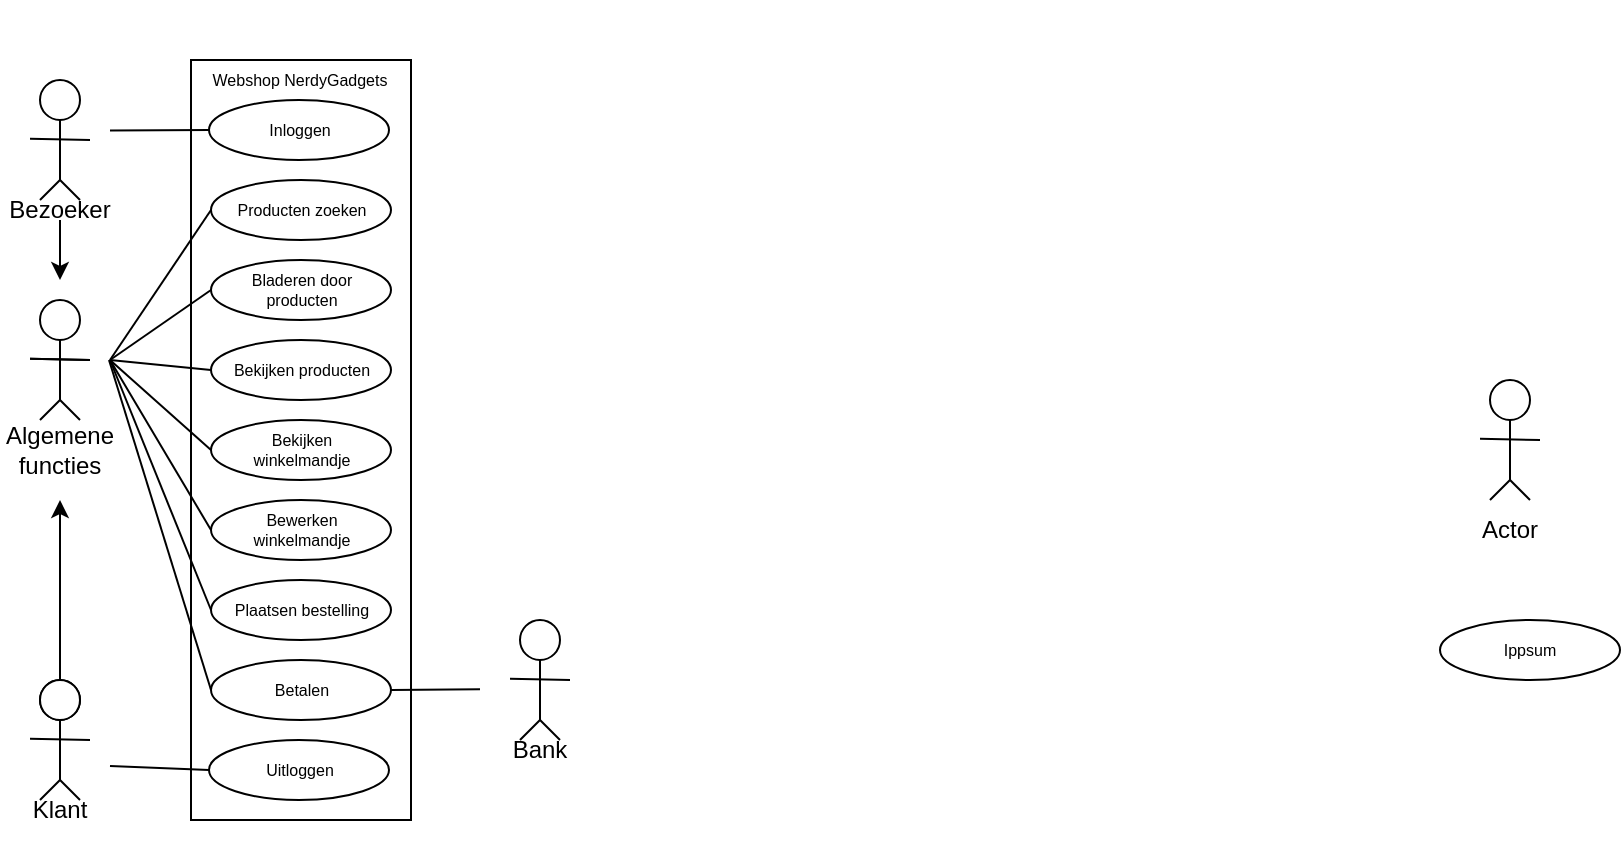 <mxfile version="22.1.11" type="github">
  <diagram name="Pagina-1" id="PaYXS4ldTpePjklcSmy4">
    <mxGraphModel dx="1080" dy="1650" grid="1" gridSize="10" guides="1" tooltips="1" connect="1" arrows="1" fold="1" page="1" pageScale="1" pageWidth="827" pageHeight="1169" math="0" shadow="0">
      <root>
        <mxCell id="0" />
        <mxCell id="1" parent="0" />
        <mxCell id="5T3qXllgy87Zn4Q4jWy5-8" value="" style="rounded=0;whiteSpace=wrap;html=1;" parent="1" vertex="1">
          <mxGeometry x="95.5" y="10" width="110" height="380" as="geometry" />
        </mxCell>
        <mxCell id="5Dw_6mSEqZv97K4sGEO4-3" value="" style="ellipse;whiteSpace=wrap;html=1;" parent="1" vertex="1">
          <mxGeometry x="105.5" y="270" width="90" height="30" as="geometry" />
        </mxCell>
        <mxCell id="S9pwn4ESXyOmxC7xWbH2-3" value="" style="ellipse;whiteSpace=wrap;html=1;" parent="1" vertex="1">
          <mxGeometry x="105.5" y="150" width="90" height="30" as="geometry" />
        </mxCell>
        <mxCell id="5T3qXllgy87Zn4Q4jWy5-9" value="" style="ellipse;whiteSpace=wrap;html=1;" parent="1" vertex="1">
          <mxGeometry x="105.5" y="110" width="90" height="30" as="geometry" />
        </mxCell>
        <mxCell id="5T3qXllgy87Zn4Q4jWy5-10" value="" style="endArrow=none;html=1;rounded=0;entryX=0;entryY=0.5;entryDx=0;entryDy=0;" parent="1" target="5T3qXllgy87Zn4Q4jWy5-9" edge="1">
          <mxGeometry width="50" height="50" relative="1" as="geometry">
            <mxPoint x="55" y="160" as="sourcePoint" />
            <mxPoint x="105" y="90" as="targetPoint" />
          </mxGeometry>
        </mxCell>
        <mxCell id="5T3qXllgy87Zn4Q4jWy5-12" value="Webshop NerdyGadgets" style="text;html=1;strokeColor=none;fillColor=none;align=center;verticalAlign=middle;whiteSpace=wrap;rounded=0;fontSize=8;" parent="1" vertex="1">
          <mxGeometry x="75" y="-20" width="150" height="80" as="geometry" />
        </mxCell>
        <mxCell id="5T3qXllgy87Zn4Q4jWy5-13" value="Bekijken producten" style="text;html=1;strokeColor=none;fillColor=none;align=center;verticalAlign=middle;whiteSpace=wrap;rounded=0;fontSize=8;" parent="1" vertex="1">
          <mxGeometry x="110.5" y="150" width="80" height="30" as="geometry" />
        </mxCell>
        <mxCell id="S9pwn4ESXyOmxC7xWbH2-4" value="Bladeren door producten" style="text;html=1;strokeColor=none;fillColor=none;align=center;verticalAlign=middle;whiteSpace=wrap;rounded=0;fontSize=8;" parent="1" vertex="1">
          <mxGeometry x="110.5" y="110" width="80" height="30" as="geometry" />
        </mxCell>
        <mxCell id="S9pwn4ESXyOmxC7xWbH2-5" value="Actor&lt;br&gt;" style="text;html=1;strokeColor=none;fillColor=none;align=center;verticalAlign=middle;whiteSpace=wrap;rounded=0;" parent="1" vertex="1">
          <mxGeometry x="725" y="230" width="60" height="30" as="geometry" />
        </mxCell>
        <mxCell id="S9pwn4ESXyOmxC7xWbH2-6" value="" style="endArrow=none;html=1;rounded=0;entryX=0;entryY=0.5;entryDx=0;entryDy=0;" parent="1" target="S9pwn4ESXyOmxC7xWbH2-3" edge="1">
          <mxGeometry width="50" height="50" relative="1" as="geometry">
            <mxPoint x="55" y="160" as="sourcePoint" />
            <mxPoint x="105" y="130" as="targetPoint" />
          </mxGeometry>
        </mxCell>
        <mxCell id="iaaNNm-uUOiq8UuMti3a-2" value="" style="ellipse;whiteSpace=wrap;html=1;" parent="1" vertex="1">
          <mxGeometry x="105.5" y="70" width="90" height="30" as="geometry" />
        </mxCell>
        <mxCell id="iaaNNm-uUOiq8UuMti3a-3" value="Producten zoeken" style="text;html=1;strokeColor=none;fillColor=none;align=center;verticalAlign=middle;whiteSpace=wrap;rounded=0;fontSize=8;" parent="1" vertex="1">
          <mxGeometry x="110.5" y="70" width="80" height="30" as="geometry" />
        </mxCell>
        <mxCell id="iaaNNm-uUOiq8UuMti3a-4" value="" style="endArrow=none;html=1;rounded=0;entryX=0;entryY=0.5;entryDx=0;entryDy=0;" parent="1" target="iaaNNm-uUOiq8UuMti3a-2" edge="1">
          <mxGeometry width="50" height="50" relative="1" as="geometry">
            <mxPoint x="55" y="160" as="sourcePoint" />
            <mxPoint x="105" y="85" as="targetPoint" />
          </mxGeometry>
        </mxCell>
        <mxCell id="G08qufEcpgoM_vYvbx7a-2" value="" style="endArrow=none;html=1;rounded=0;exitX=0;exitY=0.5;exitDx=0;exitDy=0;" parent="1" source="G08qufEcpgoM_vYvbx7a-3" edge="1">
          <mxGeometry width="50" height="50" relative="1" as="geometry">
            <mxPoint x="75" y="180" as="sourcePoint" />
            <mxPoint x="55" y="160" as="targetPoint" />
          </mxGeometry>
        </mxCell>
        <mxCell id="G08qufEcpgoM_vYvbx7a-3" value="" style="ellipse;whiteSpace=wrap;html=1;" parent="1" vertex="1">
          <mxGeometry x="105.5" y="190" width="90" height="30" as="geometry" />
        </mxCell>
        <mxCell id="G08qufEcpgoM_vYvbx7a-4" value="" style="ellipse;whiteSpace=wrap;html=1;" parent="1" vertex="1">
          <mxGeometry x="105.5" y="230" width="90" height="30" as="geometry" />
        </mxCell>
        <mxCell id="G08qufEcpgoM_vYvbx7a-6" value="" style="endArrow=none;html=1;rounded=0;exitX=0;exitY=0.5;exitDx=0;exitDy=0;" parent="1" source="G08qufEcpgoM_vYvbx7a-4" edge="1">
          <mxGeometry width="50" height="50" relative="1" as="geometry">
            <mxPoint x="105" y="165" as="sourcePoint" />
            <mxPoint x="55" y="160" as="targetPoint" />
          </mxGeometry>
        </mxCell>
        <mxCell id="G08qufEcpgoM_vYvbx7a-10" value="Bekijken winkelmandje" style="text;html=1;strokeColor=none;fillColor=none;align=center;verticalAlign=middle;whiteSpace=wrap;rounded=0;fontSize=8;" parent="1" vertex="1">
          <mxGeometry x="110.5" y="190" width="80" height="30" as="geometry" />
        </mxCell>
        <mxCell id="G08qufEcpgoM_vYvbx7a-11" value="Bewerken winkelmandje" style="text;html=1;strokeColor=none;fillColor=none;align=center;verticalAlign=middle;whiteSpace=wrap;rounded=0;fontSize=8;" parent="1" vertex="1">
          <mxGeometry x="110.5" y="230" width="80" height="30" as="geometry" />
        </mxCell>
        <mxCell id="5Dw_6mSEqZv97K4sGEO4-2" value="Plaatsen bestelling" style="text;html=1;strokeColor=none;fillColor=none;align=center;verticalAlign=middle;whiteSpace=wrap;rounded=0;fontSize=8;" parent="1" vertex="1">
          <mxGeometry x="110.5" y="270" width="80" height="30" as="geometry" />
        </mxCell>
        <mxCell id="5Dw_6mSEqZv97K4sGEO4-4" value="" style="endArrow=none;html=1;rounded=0;exitX=0;exitY=0.5;exitDx=0;exitDy=0;" parent="1" source="5Dw_6mSEqZv97K4sGEO4-3" edge="1">
          <mxGeometry width="50" height="50" relative="1" as="geometry">
            <mxPoint x="105" y="205" as="sourcePoint" />
            <mxPoint x="55" y="160" as="targetPoint" />
          </mxGeometry>
        </mxCell>
        <mxCell id="WqA3gAZD5SLCC9YRwfmF-2" value="" style="endArrow=none;html=1;rounded=0;entryX=0.5;entryY=1;entryDx=0;entryDy=0;" parent="1" edge="1">
          <mxGeometry width="50" height="50" relative="1" as="geometry">
            <mxPoint x="30" y="180" as="sourcePoint" />
            <mxPoint x="30.0" y="150" as="targetPoint" />
            <Array as="points">
              <mxPoint x="30" y="170" />
            </Array>
          </mxGeometry>
        </mxCell>
        <mxCell id="WqA3gAZD5SLCC9YRwfmF-3" value="" style="endArrow=none;html=1;rounded=0;" parent="1" edge="1">
          <mxGeometry width="50" height="50" relative="1" as="geometry">
            <mxPoint x="15" y="159.38" as="sourcePoint" />
            <mxPoint x="45" y="160" as="targetPoint" />
            <Array as="points" />
          </mxGeometry>
        </mxCell>
        <mxCell id="WqA3gAZD5SLCC9YRwfmF-13" value="" style="ellipse;whiteSpace=wrap;html=1;" parent="1" vertex="1">
          <mxGeometry x="105.5" y="310" width="90" height="30" as="geometry" />
        </mxCell>
        <mxCell id="WqA3gAZD5SLCC9YRwfmF-14" value="Betalen" style="text;html=1;strokeColor=none;fillColor=none;align=center;verticalAlign=middle;whiteSpace=wrap;rounded=0;fontSize=8;" parent="1" vertex="1">
          <mxGeometry x="110.5" y="310" width="80" height="30" as="geometry" />
        </mxCell>
        <mxCell id="WqA3gAZD5SLCC9YRwfmF-15" value="" style="ellipse;whiteSpace=wrap;html=1;" parent="1" vertex="1">
          <mxGeometry x="720" y="290" width="90" height="30" as="geometry" />
        </mxCell>
        <mxCell id="WqA3gAZD5SLCC9YRwfmF-16" value="Ippsum" style="text;html=1;strokeColor=none;fillColor=none;align=center;verticalAlign=middle;whiteSpace=wrap;rounded=0;fontSize=8;" parent="1" vertex="1">
          <mxGeometry x="725" y="290" width="80" height="30" as="geometry" />
        </mxCell>
        <mxCell id="WqA3gAZD5SLCC9YRwfmF-28" style="edgeStyle=orthogonalEdgeStyle;rounded=0;orthogonalLoop=1;jettySize=auto;html=1;" parent="1" edge="1">
          <mxGeometry relative="1" as="geometry">
            <mxPoint x="30" y="120" as="targetPoint" />
            <mxPoint x="30" y="90" as="sourcePoint" />
          </mxGeometry>
        </mxCell>
        <mxCell id="WqA3gAZD5SLCC9YRwfmF-18" value="" style="ellipse;whiteSpace=wrap;html=1;aspect=fixed;" parent="1" vertex="1">
          <mxGeometry x="20" y="20" width="20" height="20" as="geometry" />
        </mxCell>
        <mxCell id="WqA3gAZD5SLCC9YRwfmF-19" value="" style="endArrow=none;html=1;rounded=0;entryX=0.5;entryY=1;entryDx=0;entryDy=0;" parent="1" target="WqA3gAZD5SLCC9YRwfmF-18" edge="1">
          <mxGeometry width="50" height="50" relative="1" as="geometry">
            <mxPoint x="30" y="70" as="sourcePoint" />
            <mxPoint x="70" y="70" as="targetPoint" />
            <Array as="points">
              <mxPoint x="30" y="60" />
            </Array>
          </mxGeometry>
        </mxCell>
        <mxCell id="WqA3gAZD5SLCC9YRwfmF-20" value="" style="endArrow=none;html=1;rounded=0;" parent="1" edge="1">
          <mxGeometry width="50" height="50" relative="1" as="geometry">
            <mxPoint x="15" y="49.38" as="sourcePoint" />
            <mxPoint x="45" y="50" as="targetPoint" />
            <Array as="points" />
          </mxGeometry>
        </mxCell>
        <mxCell id="WqA3gAZD5SLCC9YRwfmF-21" value="" style="endArrow=none;html=1;rounded=0;" parent="1" edge="1">
          <mxGeometry width="50" height="50" relative="1" as="geometry">
            <mxPoint x="20" y="80" as="sourcePoint" />
            <mxPoint x="40" y="80" as="targetPoint" />
            <Array as="points">
              <mxPoint x="30" y="70" />
            </Array>
          </mxGeometry>
        </mxCell>
        <mxCell id="WqA3gAZD5SLCC9YRwfmF-29" style="edgeStyle=orthogonalEdgeStyle;rounded=0;orthogonalLoop=1;jettySize=auto;html=1;" parent="1" source="WqA3gAZD5SLCC9YRwfmF-22" edge="1">
          <mxGeometry relative="1" as="geometry">
            <mxPoint x="30" y="230" as="targetPoint" />
          </mxGeometry>
        </mxCell>
        <mxCell id="WqA3gAZD5SLCC9YRwfmF-22" value="" style="ellipse;whiteSpace=wrap;html=1;aspect=fixed;" parent="1" vertex="1">
          <mxGeometry x="20" y="320" width="20" height="20" as="geometry" />
        </mxCell>
        <mxCell id="WqA3gAZD5SLCC9YRwfmF-26" value="" style="ellipse;whiteSpace=wrap;html=1;" parent="1" vertex="1">
          <mxGeometry x="104.5" y="30" width="90" height="30" as="geometry" />
        </mxCell>
        <mxCell id="WqA3gAZD5SLCC9YRwfmF-27" value="Inloggen" style="text;html=1;strokeColor=none;fillColor=none;align=center;verticalAlign=middle;whiteSpace=wrap;rounded=0;fontSize=8;" parent="1" vertex="1">
          <mxGeometry x="109.5" y="30" width="80" height="30" as="geometry" />
        </mxCell>
        <mxCell id="WqA3gAZD5SLCC9YRwfmF-30" value="Bezoeker&lt;br&gt;" style="text;html=1;strokeColor=none;fillColor=none;align=center;verticalAlign=middle;whiteSpace=wrap;rounded=0;" parent="1" vertex="1">
          <mxGeometry y="70" width="60" height="30" as="geometry" />
        </mxCell>
        <mxCell id="WqA3gAZD5SLCC9YRwfmF-31" value="" style="endArrow=none;html=1;rounded=0;" parent="1" edge="1">
          <mxGeometry width="50" height="50" relative="1" as="geometry">
            <mxPoint x="55" y="45.19" as="sourcePoint" />
            <mxPoint x="105" y="45" as="targetPoint" />
          </mxGeometry>
        </mxCell>
        <mxCell id="WqA3gAZD5SLCC9YRwfmF-34" value="" style="endArrow=none;html=1;rounded=0;exitX=0;exitY=0.5;exitDx=0;exitDy=0;" parent="1" source="WqA3gAZD5SLCC9YRwfmF-13" edge="1">
          <mxGeometry width="50" height="50" relative="1" as="geometry">
            <mxPoint x="105.5" y="285" as="sourcePoint" />
            <mxPoint x="54.5" y="160" as="targetPoint" />
          </mxGeometry>
        </mxCell>
        <mxCell id="WqA3gAZD5SLCC9YRwfmF-35" value="" style="ellipse;whiteSpace=wrap;html=1;" parent="1" vertex="1">
          <mxGeometry x="104.5" y="350" width="90" height="30" as="geometry" />
        </mxCell>
        <mxCell id="WqA3gAZD5SLCC9YRwfmF-36" value="Uitloggen" style="text;html=1;strokeColor=none;fillColor=none;align=center;verticalAlign=middle;whiteSpace=wrap;rounded=0;fontSize=8;" parent="1" vertex="1">
          <mxGeometry x="109.5" y="350" width="80" height="30" as="geometry" />
        </mxCell>
        <mxCell id="WqA3gAZD5SLCC9YRwfmF-37" value="" style="endArrow=none;html=1;rounded=0;entryX=0;entryY=0.5;entryDx=0;entryDy=0;" parent="1" target="WqA3gAZD5SLCC9YRwfmF-35" edge="1">
          <mxGeometry width="50" height="50" relative="1" as="geometry">
            <mxPoint x="55" y="363" as="sourcePoint" />
            <mxPoint x="95.5" y="367.5" as="targetPoint" />
          </mxGeometry>
        </mxCell>
        <mxCell id="WqA3gAZD5SLCC9YRwfmF-38" value="" style="ellipse;whiteSpace=wrap;html=1;aspect=fixed;" parent="1" vertex="1">
          <mxGeometry x="745" y="170" width="20" height="20" as="geometry" />
        </mxCell>
        <mxCell id="WqA3gAZD5SLCC9YRwfmF-39" value="" style="endArrow=none;html=1;rounded=0;entryX=0.5;entryY=1;entryDx=0;entryDy=0;" parent="1" target="WqA3gAZD5SLCC9YRwfmF-38" edge="1">
          <mxGeometry width="50" height="50" relative="1" as="geometry">
            <mxPoint x="755" y="220" as="sourcePoint" />
            <mxPoint x="795" y="220" as="targetPoint" />
            <Array as="points">
              <mxPoint x="755" y="210" />
            </Array>
          </mxGeometry>
        </mxCell>
        <mxCell id="WqA3gAZD5SLCC9YRwfmF-40" value="" style="endArrow=none;html=1;rounded=0;" parent="1" edge="1">
          <mxGeometry width="50" height="50" relative="1" as="geometry">
            <mxPoint x="740" y="199.38" as="sourcePoint" />
            <mxPoint x="770" y="200" as="targetPoint" />
            <Array as="points" />
          </mxGeometry>
        </mxCell>
        <mxCell id="WqA3gAZD5SLCC9YRwfmF-41" value="" style="endArrow=none;html=1;rounded=0;" parent="1" edge="1">
          <mxGeometry width="50" height="50" relative="1" as="geometry">
            <mxPoint x="745" y="230" as="sourcePoint" />
            <mxPoint x="765" y="230" as="targetPoint" />
            <Array as="points">
              <mxPoint x="755" y="220" />
            </Array>
          </mxGeometry>
        </mxCell>
        <mxCell id="WqA3gAZD5SLCC9YRwfmF-42" value="Bank" style="text;html=1;strokeColor=none;fillColor=none;align=center;verticalAlign=middle;whiteSpace=wrap;rounded=0;" parent="1" vertex="1">
          <mxGeometry x="240" y="340" width="60" height="30" as="geometry" />
        </mxCell>
        <mxCell id="WqA3gAZD5SLCC9YRwfmF-43" value="" style="ellipse;whiteSpace=wrap;html=1;aspect=fixed;" parent="1" vertex="1">
          <mxGeometry x="260" y="290" width="20" height="20" as="geometry" />
        </mxCell>
        <mxCell id="WqA3gAZD5SLCC9YRwfmF-44" value="" style="endArrow=none;html=1;rounded=0;entryX=0.5;entryY=1;entryDx=0;entryDy=0;" parent="1" target="WqA3gAZD5SLCC9YRwfmF-43" edge="1">
          <mxGeometry width="50" height="50" relative="1" as="geometry">
            <mxPoint x="270" y="340" as="sourcePoint" />
            <mxPoint x="310" y="340" as="targetPoint" />
            <Array as="points">
              <mxPoint x="270" y="330" />
            </Array>
          </mxGeometry>
        </mxCell>
        <mxCell id="WqA3gAZD5SLCC9YRwfmF-45" value="" style="endArrow=none;html=1;rounded=0;" parent="1" edge="1">
          <mxGeometry width="50" height="50" relative="1" as="geometry">
            <mxPoint x="255" y="319.38" as="sourcePoint" />
            <mxPoint x="285" y="320" as="targetPoint" />
            <Array as="points" />
          </mxGeometry>
        </mxCell>
        <mxCell id="WqA3gAZD5SLCC9YRwfmF-46" value="" style="endArrow=none;html=1;rounded=0;" parent="1" edge="1">
          <mxGeometry width="50" height="50" relative="1" as="geometry">
            <mxPoint x="260" y="350" as="sourcePoint" />
            <mxPoint x="280" y="350" as="targetPoint" />
            <Array as="points">
              <mxPoint x="270" y="340" />
            </Array>
          </mxGeometry>
        </mxCell>
        <mxCell id="WqA3gAZD5SLCC9YRwfmF-52" value="Klant" style="text;html=1;strokeColor=none;fillColor=none;align=center;verticalAlign=middle;whiteSpace=wrap;rounded=0;" parent="1" vertex="1">
          <mxGeometry y="370" width="60" height="30" as="geometry" />
        </mxCell>
        <mxCell id="WqA3gAZD5SLCC9YRwfmF-55" value="" style="ellipse;whiteSpace=wrap;html=1;aspect=fixed;" parent="1" vertex="1">
          <mxGeometry x="20" y="320" width="20" height="20" as="geometry" />
        </mxCell>
        <mxCell id="WqA3gAZD5SLCC9YRwfmF-56" value="" style="endArrow=none;html=1;rounded=0;entryX=0.5;entryY=1;entryDx=0;entryDy=0;" parent="1" target="WqA3gAZD5SLCC9YRwfmF-55" edge="1">
          <mxGeometry width="50" height="50" relative="1" as="geometry">
            <mxPoint x="30" y="370" as="sourcePoint" />
            <mxPoint x="70" y="370" as="targetPoint" />
            <Array as="points">
              <mxPoint x="30" y="360" />
            </Array>
          </mxGeometry>
        </mxCell>
        <mxCell id="WqA3gAZD5SLCC9YRwfmF-57" value="" style="endArrow=none;html=1;rounded=0;" parent="1" edge="1">
          <mxGeometry width="50" height="50" relative="1" as="geometry">
            <mxPoint x="15" y="349.38" as="sourcePoint" />
            <mxPoint x="45" y="350" as="targetPoint" />
            <Array as="points" />
          </mxGeometry>
        </mxCell>
        <mxCell id="WqA3gAZD5SLCC9YRwfmF-58" value="" style="endArrow=none;html=1;rounded=0;" parent="1" edge="1">
          <mxGeometry width="50" height="50" relative="1" as="geometry">
            <mxPoint x="20" y="380" as="sourcePoint" />
            <mxPoint x="40" y="380" as="targetPoint" />
            <Array as="points">
              <mxPoint x="30" y="370" />
            </Array>
          </mxGeometry>
        </mxCell>
        <mxCell id="WqA3gAZD5SLCC9YRwfmF-60" value="" style="endArrow=none;html=1;rounded=0;" parent="1" target="WqA3gAZD5SLCC9YRwfmF-59" edge="1">
          <mxGeometry width="50" height="50" relative="1" as="geometry">
            <mxPoint x="20" y="190" as="sourcePoint" />
            <mxPoint x="40" y="190" as="targetPoint" />
            <Array as="points" />
          </mxGeometry>
        </mxCell>
        <mxCell id="WqA3gAZD5SLCC9YRwfmF-59" value="Algemene functies" style="text;html=1;strokeColor=none;fillColor=none;align=center;verticalAlign=middle;whiteSpace=wrap;rounded=0;" parent="1" vertex="1">
          <mxGeometry y="190" width="60" height="30" as="geometry" />
        </mxCell>
        <mxCell id="WqA3gAZD5SLCC9YRwfmF-63" value="" style="ellipse;whiteSpace=wrap;html=1;aspect=fixed;" parent="1" vertex="1">
          <mxGeometry x="20" y="130" width="20" height="20" as="geometry" />
        </mxCell>
        <mxCell id="WqA3gAZD5SLCC9YRwfmF-64" value="" style="endArrow=none;html=1;rounded=0;entryX=0.5;entryY=1;entryDx=0;entryDy=0;" parent="1" target="WqA3gAZD5SLCC9YRwfmF-63" edge="1">
          <mxGeometry width="50" height="50" relative="1" as="geometry">
            <mxPoint x="30" y="180" as="sourcePoint" />
            <mxPoint x="70" y="180" as="targetPoint" />
            <Array as="points">
              <mxPoint x="30" y="170" />
            </Array>
          </mxGeometry>
        </mxCell>
        <mxCell id="WqA3gAZD5SLCC9YRwfmF-65" value="" style="endArrow=none;html=1;rounded=0;" parent="1" edge="1">
          <mxGeometry width="50" height="50" relative="1" as="geometry">
            <mxPoint x="15" y="159.38" as="sourcePoint" />
            <mxPoint x="45" y="160" as="targetPoint" />
            <Array as="points" />
          </mxGeometry>
        </mxCell>
        <mxCell id="WqA3gAZD5SLCC9YRwfmF-66" value="" style="endArrow=none;html=1;rounded=0;" parent="1" edge="1">
          <mxGeometry width="50" height="50" relative="1" as="geometry">
            <mxPoint x="20" y="190" as="sourcePoint" />
            <mxPoint x="40" y="190" as="targetPoint" />
            <Array as="points">
              <mxPoint x="30" y="180" />
            </Array>
          </mxGeometry>
        </mxCell>
        <mxCell id="QhQdW5dj0_QWhvQ97elU-1" value="" style="endArrow=none;html=1;rounded=0;exitX=1;exitY=0.5;exitDx=0;exitDy=0;" edge="1" parent="1" source="WqA3gAZD5SLCC9YRwfmF-13">
          <mxGeometry width="50" height="50" relative="1" as="geometry">
            <mxPoint x="220" y="324.68" as="sourcePoint" />
            <mxPoint x="240" y="325" as="targetPoint" />
            <Array as="points">
              <mxPoint x="240" y="324.68" />
            </Array>
          </mxGeometry>
        </mxCell>
      </root>
    </mxGraphModel>
  </diagram>
</mxfile>
